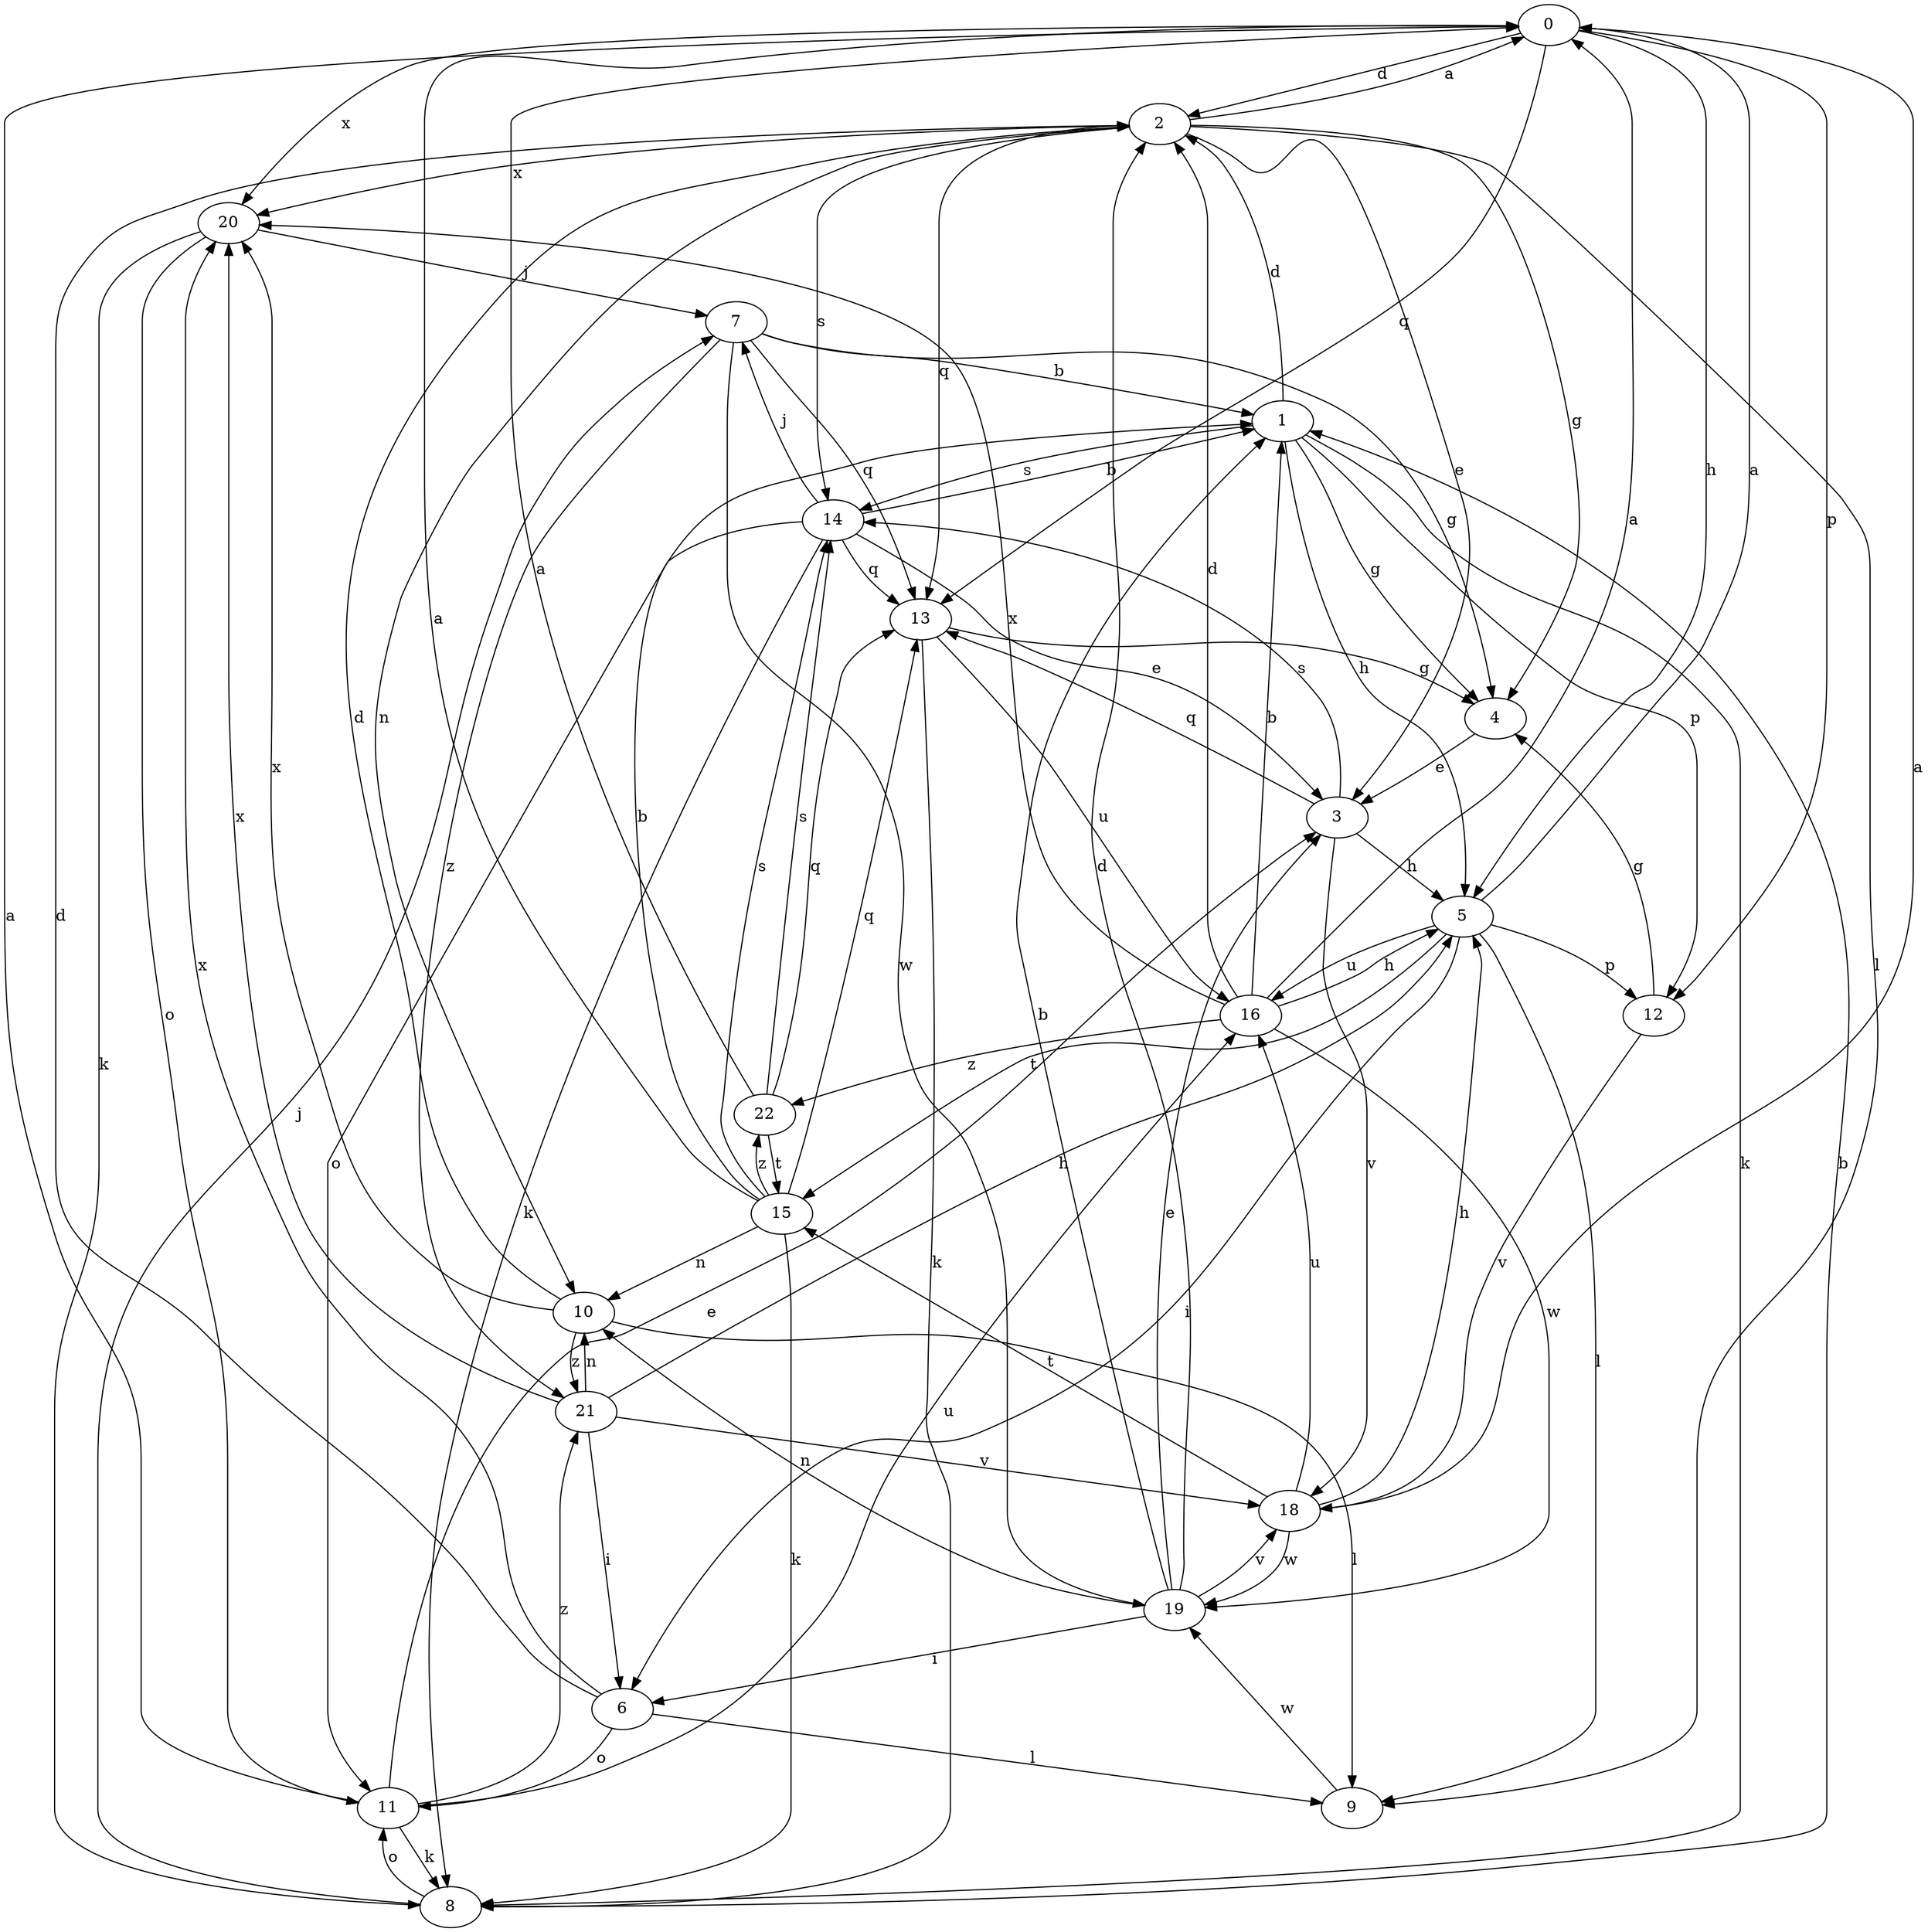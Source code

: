 strict digraph  {
0;
1;
2;
3;
4;
5;
6;
7;
8;
9;
10;
11;
12;
13;
14;
15;
16;
18;
19;
20;
21;
22;
0 -> 2  [label=d];
0 -> 5  [label=h];
0 -> 12  [label=p];
0 -> 13  [label=q];
0 -> 20  [label=x];
1 -> 2  [label=d];
1 -> 4  [label=g];
1 -> 5  [label=h];
1 -> 8  [label=k];
1 -> 12  [label=p];
1 -> 14  [label=s];
2 -> 0  [label=a];
2 -> 3  [label=e];
2 -> 4  [label=g];
2 -> 9  [label=l];
2 -> 10  [label=n];
2 -> 13  [label=q];
2 -> 14  [label=s];
2 -> 20  [label=x];
3 -> 5  [label=h];
3 -> 13  [label=q];
3 -> 14  [label=s];
3 -> 18  [label=v];
4 -> 3  [label=e];
5 -> 0  [label=a];
5 -> 6  [label=i];
5 -> 9  [label=l];
5 -> 12  [label=p];
5 -> 15  [label=t];
5 -> 16  [label=u];
6 -> 2  [label=d];
6 -> 9  [label=l];
6 -> 11  [label=o];
6 -> 20  [label=x];
7 -> 1  [label=b];
7 -> 4  [label=g];
7 -> 13  [label=q];
7 -> 19  [label=w];
7 -> 21  [label=z];
8 -> 1  [label=b];
8 -> 7  [label=j];
8 -> 11  [label=o];
9 -> 19  [label=w];
10 -> 2  [label=d];
10 -> 9  [label=l];
10 -> 20  [label=x];
10 -> 21  [label=z];
11 -> 0  [label=a];
11 -> 3  [label=e];
11 -> 8  [label=k];
11 -> 16  [label=u];
11 -> 21  [label=z];
12 -> 4  [label=g];
12 -> 18  [label=v];
13 -> 4  [label=g];
13 -> 8  [label=k];
13 -> 16  [label=u];
14 -> 1  [label=b];
14 -> 3  [label=e];
14 -> 7  [label=j];
14 -> 8  [label=k];
14 -> 11  [label=o];
14 -> 13  [label=q];
15 -> 0  [label=a];
15 -> 1  [label=b];
15 -> 8  [label=k];
15 -> 10  [label=n];
15 -> 13  [label=q];
15 -> 14  [label=s];
15 -> 22  [label=z];
16 -> 0  [label=a];
16 -> 1  [label=b];
16 -> 2  [label=d];
16 -> 5  [label=h];
16 -> 19  [label=w];
16 -> 20  [label=x];
16 -> 22  [label=z];
18 -> 0  [label=a];
18 -> 5  [label=h];
18 -> 15  [label=t];
18 -> 16  [label=u];
18 -> 19  [label=w];
19 -> 1  [label=b];
19 -> 2  [label=d];
19 -> 3  [label=e];
19 -> 6  [label=i];
19 -> 10  [label=n];
19 -> 18  [label=v];
20 -> 7  [label=j];
20 -> 8  [label=k];
20 -> 11  [label=o];
21 -> 5  [label=h];
21 -> 6  [label=i];
21 -> 10  [label=n];
21 -> 18  [label=v];
21 -> 20  [label=x];
22 -> 0  [label=a];
22 -> 13  [label=q];
22 -> 14  [label=s];
22 -> 15  [label=t];
}
